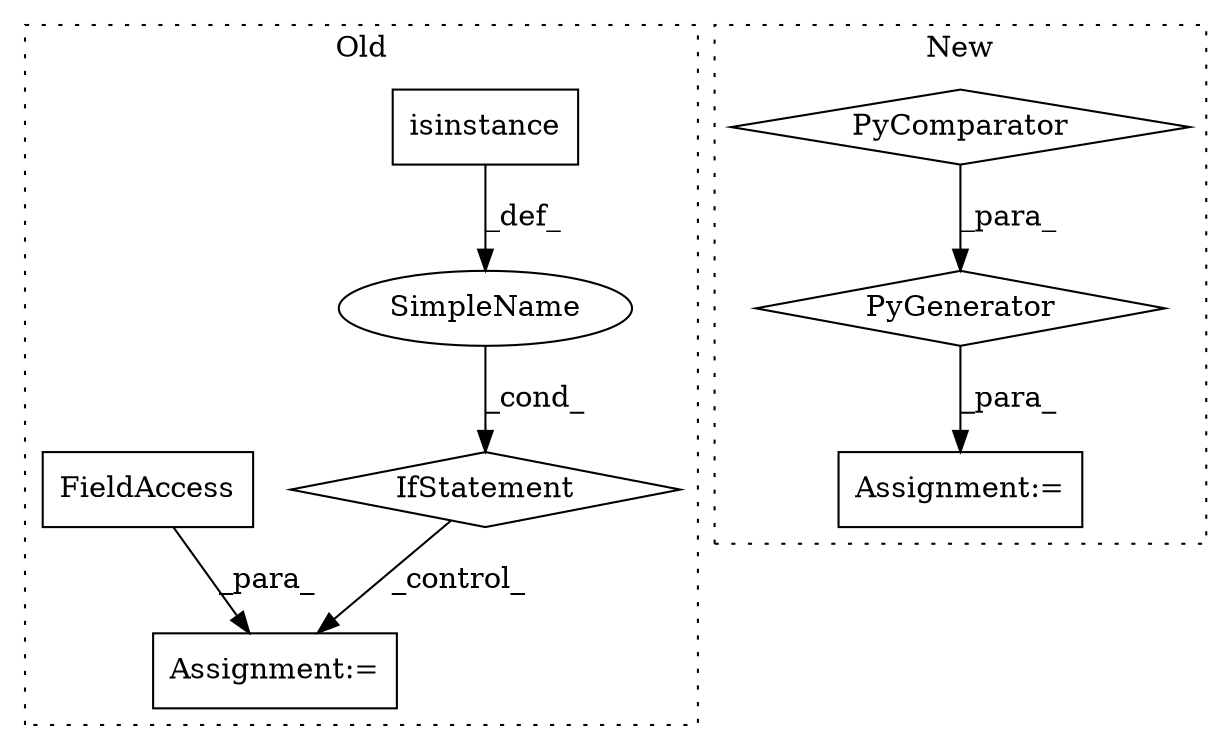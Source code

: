 digraph G {
subgraph cluster0 {
1 [label="isinstance" a="32" s="865,887" l="11,1" shape="box"];
3 [label="IfStatement" a="25" s="861,888" l="4,2" shape="diamond"];
4 [label="SimpleName" a="42" s="" l="" shape="ellipse"];
5 [label="Assignment:=" a="7" s="902" l="1" shape="box"];
6 [label="FieldAccess" a="22" s="903" l="9" shape="box"];
label = "Old";
style="dotted";
}
subgraph cluster1 {
2 [label="PyGenerator" a="107" s="935" l="103" shape="diamond"];
7 [label="PyComparator" a="113" s="1008" l="24" shape="diamond"];
8 [label="Assignment:=" a="7" s="919" l="1" shape="box"];
label = "New";
style="dotted";
}
1 -> 4 [label="_def_"];
2 -> 8 [label="_para_"];
3 -> 5 [label="_control_"];
4 -> 3 [label="_cond_"];
6 -> 5 [label="_para_"];
7 -> 2 [label="_para_"];
}
